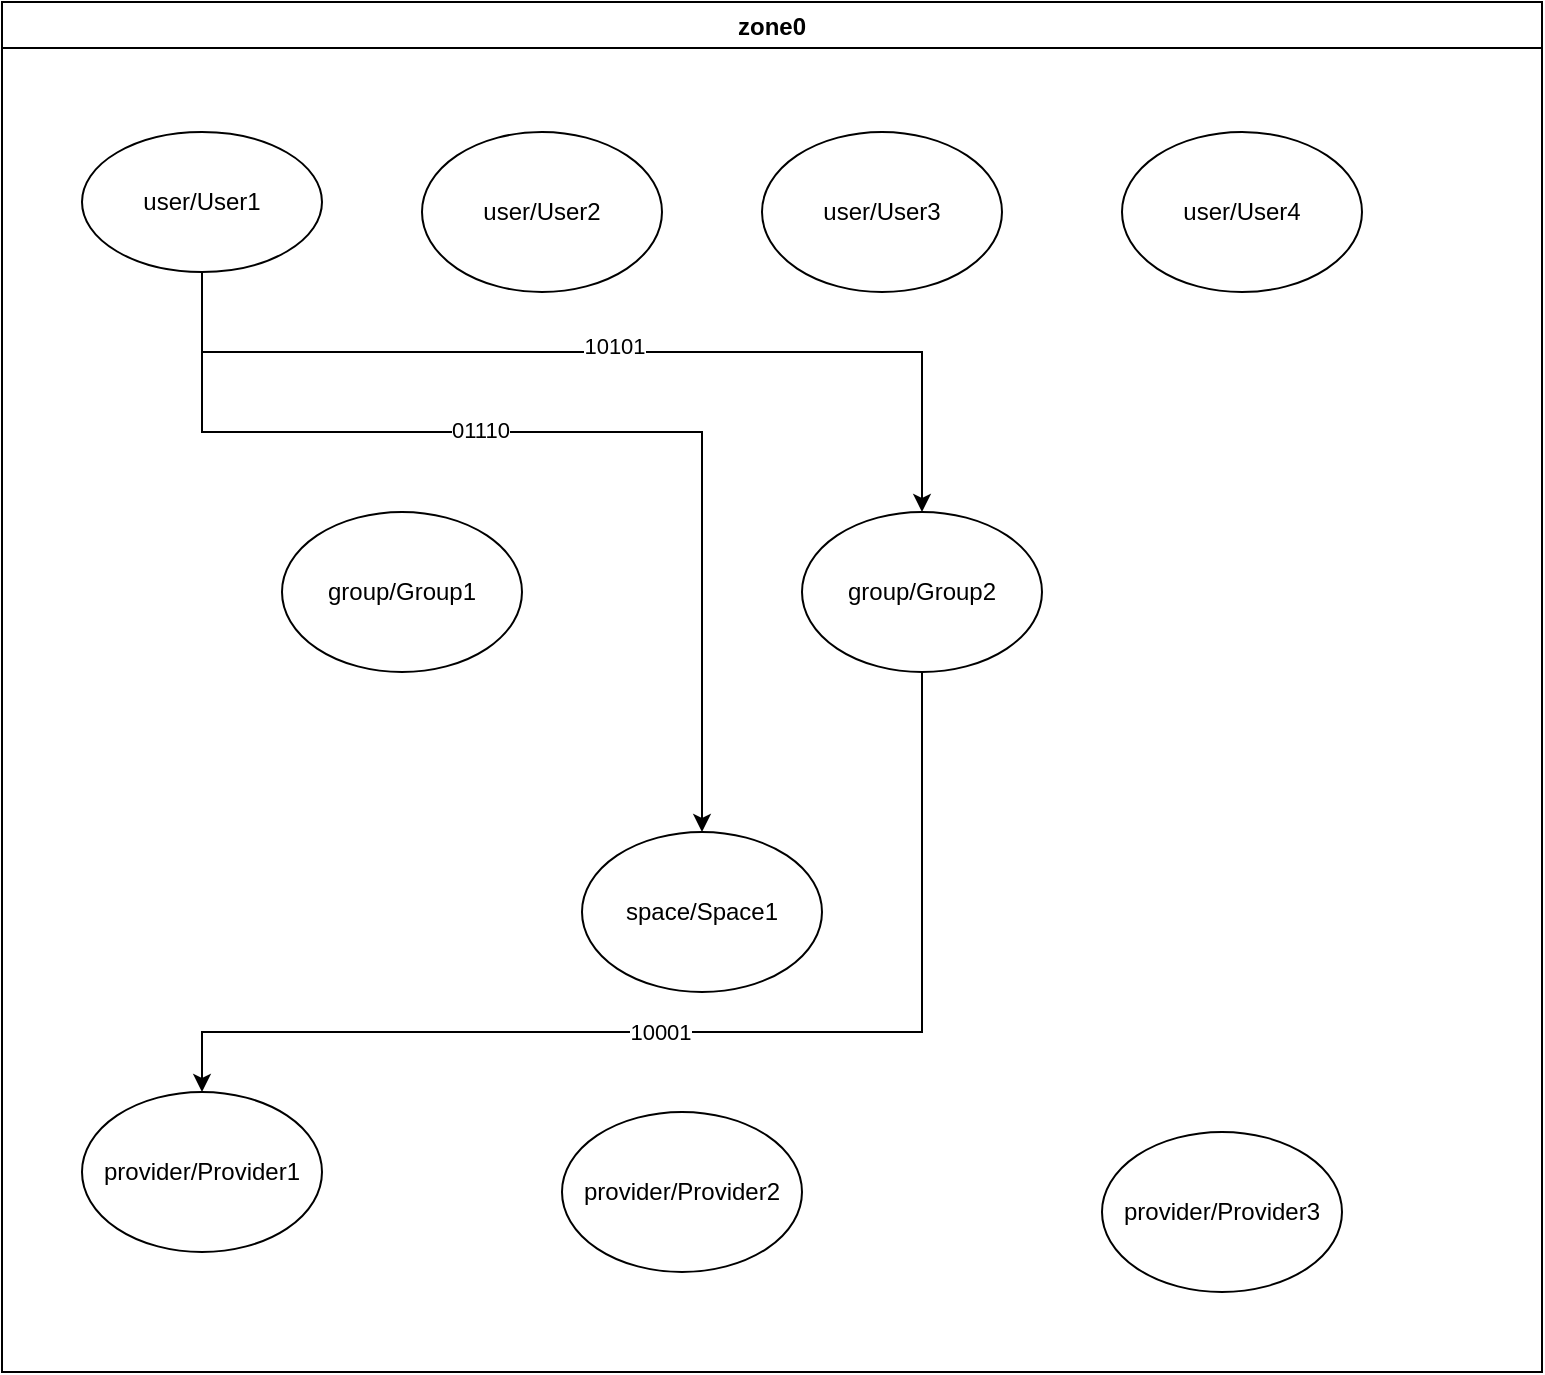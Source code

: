 <mxfile version="15.9.1" type="github">
  <diagram id="Wut4FEcaCLNXJfUI2pUB" name="Page-1">
    <mxGraphModel dx="1422" dy="798" grid="1" gridSize="10" guides="1" tooltips="1" connect="1" arrows="1" fold="1" page="1" pageScale="1" pageWidth="827" pageHeight="1169" math="0" shadow="0">
      <root>
        <mxCell id="0" />
        <mxCell id="1" parent="0" />
        <mxCell id="O-MoOTawZZl3RmmgJ85d-11" style="edgeStyle=orthogonalEdgeStyle;rounded=0;orthogonalLoop=1;jettySize=auto;html=1;exitX=0.5;exitY=1;exitDx=0;exitDy=0;" edge="1" parent="1" source="O-MoOTawZZl3RmmgJ85d-1" target="O-MoOTawZZl3RmmgJ85d-7">
          <mxGeometry relative="1" as="geometry">
            <Array as="points">
              <mxPoint x="130" y="280" />
              <mxPoint x="380" y="280" />
            </Array>
          </mxGeometry>
        </mxCell>
        <mxCell id="O-MoOTawZZl3RmmgJ85d-12" value="01110" style="edgeLabel;html=1;align=center;verticalAlign=middle;resizable=0;points=[];" vertex="1" connectable="0" parent="O-MoOTawZZl3RmmgJ85d-11">
          <mxGeometry x="-0.174" y="1" relative="1" as="geometry">
            <mxPoint as="offset" />
          </mxGeometry>
        </mxCell>
        <mxCell id="O-MoOTawZZl3RmmgJ85d-14" style="edgeStyle=orthogonalEdgeStyle;rounded=0;orthogonalLoop=1;jettySize=auto;html=1;" edge="1" parent="1" source="O-MoOTawZZl3RmmgJ85d-1" target="O-MoOTawZZl3RmmgJ85d-6">
          <mxGeometry relative="1" as="geometry">
            <Array as="points">
              <mxPoint x="130" y="240" />
              <mxPoint x="490" y="240" />
            </Array>
          </mxGeometry>
        </mxCell>
        <mxCell id="O-MoOTawZZl3RmmgJ85d-15" value="10101" style="edgeLabel;html=1;align=center;verticalAlign=middle;resizable=0;points=[];" vertex="1" connectable="0" parent="O-MoOTawZZl3RmmgJ85d-14">
          <mxGeometry x="0.025" y="3" relative="1" as="geometry">
            <mxPoint as="offset" />
          </mxGeometry>
        </mxCell>
        <mxCell id="O-MoOTawZZl3RmmgJ85d-1" value="user/User1" style="ellipse;whiteSpace=wrap;html=1;" vertex="1" parent="1">
          <mxGeometry x="70" y="130" width="120" height="70" as="geometry" />
        </mxCell>
        <mxCell id="O-MoOTawZZl3RmmgJ85d-2" value="user/User2" style="ellipse;whiteSpace=wrap;html=1;" vertex="1" parent="1">
          <mxGeometry x="240" y="130" width="120" height="80" as="geometry" />
        </mxCell>
        <mxCell id="O-MoOTawZZl3RmmgJ85d-3" value="user/User3" style="ellipse;whiteSpace=wrap;html=1;" vertex="1" parent="1">
          <mxGeometry x="410" y="130" width="120" height="80" as="geometry" />
        </mxCell>
        <mxCell id="O-MoOTawZZl3RmmgJ85d-4" value="user/User4" style="ellipse;whiteSpace=wrap;html=1;" vertex="1" parent="1">
          <mxGeometry x="590" y="130" width="120" height="80" as="geometry" />
        </mxCell>
        <mxCell id="O-MoOTawZZl3RmmgJ85d-5" value="group/Group1" style="ellipse;whiteSpace=wrap;html=1;" vertex="1" parent="1">
          <mxGeometry x="170" y="320" width="120" height="80" as="geometry" />
        </mxCell>
        <mxCell id="O-MoOTawZZl3RmmgJ85d-16" style="edgeStyle=orthogonalEdgeStyle;rounded=0;orthogonalLoop=1;jettySize=auto;html=1;exitX=0.5;exitY=1;exitDx=0;exitDy=0;" edge="1" parent="1" source="O-MoOTawZZl3RmmgJ85d-6">
          <mxGeometry relative="1" as="geometry">
            <mxPoint x="130" y="610" as="targetPoint" />
            <Array as="points">
              <mxPoint x="490" y="580" />
              <mxPoint x="130" y="580" />
            </Array>
          </mxGeometry>
        </mxCell>
        <mxCell id="O-MoOTawZZl3RmmgJ85d-17" value="10001" style="edgeLabel;html=1;align=center;verticalAlign=middle;resizable=0;points=[];" vertex="1" connectable="0" parent="O-MoOTawZZl3RmmgJ85d-16">
          <mxGeometry x="0.091" relative="1" as="geometry">
            <mxPoint as="offset" />
          </mxGeometry>
        </mxCell>
        <mxCell id="O-MoOTawZZl3RmmgJ85d-6" value="group/Group2" style="ellipse;whiteSpace=wrap;html=1;" vertex="1" parent="1">
          <mxGeometry x="430" y="320" width="120" height="80" as="geometry" />
        </mxCell>
        <mxCell id="O-MoOTawZZl3RmmgJ85d-7" value="space/Space1" style="ellipse;whiteSpace=wrap;html=1;" vertex="1" parent="1">
          <mxGeometry x="320" y="480" width="120" height="80" as="geometry" />
        </mxCell>
        <mxCell id="O-MoOTawZZl3RmmgJ85d-8" value="provider/Provider1" style="ellipse;whiteSpace=wrap;html=1;" vertex="1" parent="1">
          <mxGeometry x="70" y="610" width="120" height="80" as="geometry" />
        </mxCell>
        <mxCell id="O-MoOTawZZl3RmmgJ85d-9" value="provider/Provider2" style="ellipse;whiteSpace=wrap;html=1;" vertex="1" parent="1">
          <mxGeometry x="310" y="620" width="120" height="80" as="geometry" />
        </mxCell>
        <mxCell id="O-MoOTawZZl3RmmgJ85d-10" value="provider/Provider3" style="ellipse;whiteSpace=wrap;html=1;" vertex="1" parent="1">
          <mxGeometry x="580" y="630" width="120" height="80" as="geometry" />
        </mxCell>
        <mxCell id="O-MoOTawZZl3RmmgJ85d-13" value="zone0" style="swimlane;" vertex="1" parent="1">
          <mxGeometry x="30" y="65" width="770" height="685" as="geometry" />
        </mxCell>
      </root>
    </mxGraphModel>
  </diagram>
</mxfile>
